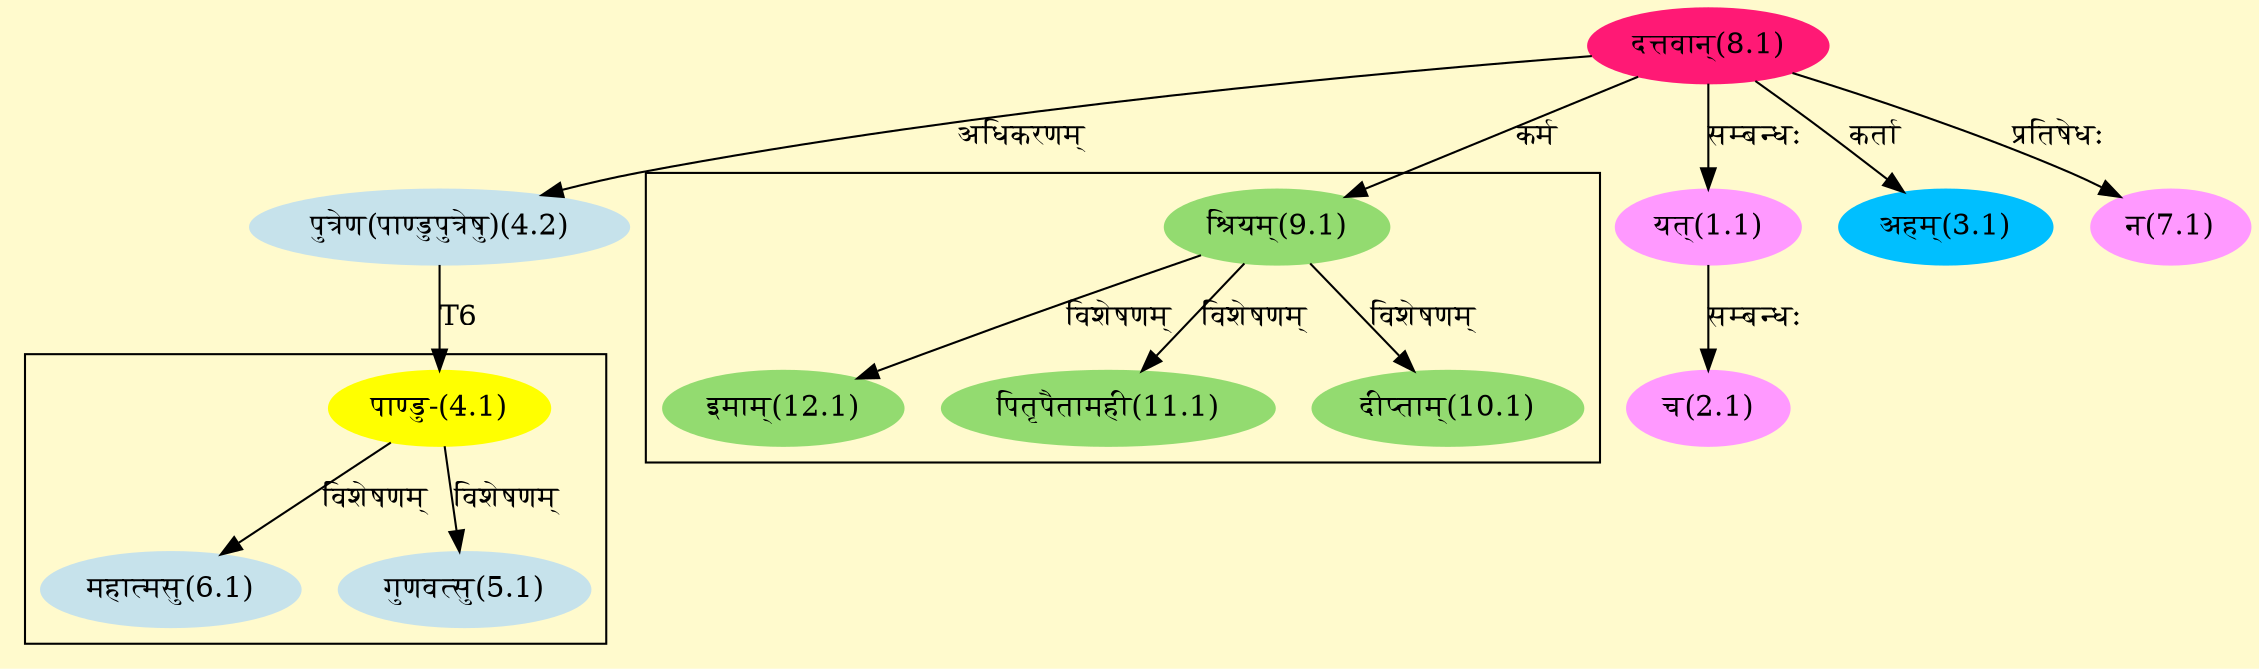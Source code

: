 digraph G{
rankdir=BT;
 compound=true;
 bgcolor="lemonchiffon1";

subgraph cluster_1{
Node5_1 [style=filled, color="#C6E2EB" label = "गुणवत्सु(5.1)"]
Node4_1 [style=filled, color="#FFFF00" label = "पाण्डु-(4.1)"]
Node6_1 [style=filled, color="#C6E2EB" label = "महात्मसु(6.1)"]

}

subgraph cluster_2{
Node10_1 [style=filled, color="#93DB70" label = "दीप्ताम्(10.1)"]
Node9_1 [style=filled, color="#93DB70" label = "श्रियम्(9.1)"]
Node11_1 [style=filled, color="#93DB70" label = "पितृपैतामही(11.1)"]
Node12_1 [style=filled, color="#93DB70" label = "इमाम्(12.1)"]

}
Node1_1 [style=filled, color="#FF99FF" label = "यत्(1.1)"]
Node8_1 [style=filled, color="#FF1975" label = "दत्तवान्(8.1)"]
Node2_1 [style=filled, color="#FF99FF" label = "च(2.1)"]
Node3_1 [style=filled, color="#00BFFF" label = "अहम्(3.1)"]
Node4_1 [style=filled, color="#FFFF00" label = "पाण्डु-(4.1)"]
Node4_2 [style=filled, color="#C6E2EB" label = "पुत्रेण(पाण्डुपुत्रेषु)(4.2)"]
Node7_1 [style=filled, color="#FF99FF" label = "न(7.1)"]
Node [style=filled, color="" label = "()"]
Node9_1 [style=filled, color="#93DB70" label = "श्रियम्(9.1)"]
/* Start of Relations section */

Node1_1 -> Node8_1 [  label="सम्बन्धः"  dir="back" ]
Node2_1 -> Node1_1 [  label="सम्बन्धः"  dir="back" ]
Node3_1 -> Node8_1 [  label="कर्ता"  dir="back" ]
Node4_1 -> Node4_2 [  label="T6"  dir="back" ]
Node4_2 -> Node8_1 [  label="अधिकरणम्"  dir="back" ]
Node5_1 -> Node4_1 [  label="विशेषणम्"  dir="back" ]
Node6_1 -> Node4_1 [  label="विशेषणम्"  dir="back" ]
Node7_1 -> Node8_1 [  label="प्रतिषेधः"  dir="back" ]
Node9_1 -> Node8_1 [  label="कर्म"  dir="back" ]
Node10_1 -> Node9_1 [  label="विशेषणम्"  dir="back" ]
Node11_1 -> Node9_1 [  label="विशेषणम्"  dir="back" ]
Node12_1 -> Node9_1 [  label="विशेषणम्"  dir="back" ]
}
